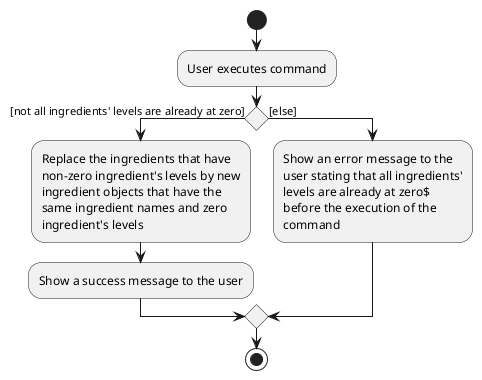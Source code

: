 @startuml
start
:User executes command;

'Since the beta syntax does not support placing the condition outside the
'diamond we place it as the true branch instead.

if () then ([not all ingredients' levels are already at zero])
    :Replace the ingredients that have
    non-zero ingredient's levels by new
    ingredient objects that have the
    same ingredient names and zero
    ingredient's levels;
    :Show a success message to the user;
else ([else])
    :Show an error message to the
    user stating that all ingredients'
    levels are already at zero$
    before the execution of the
    command;
endif
stop
@enduml
